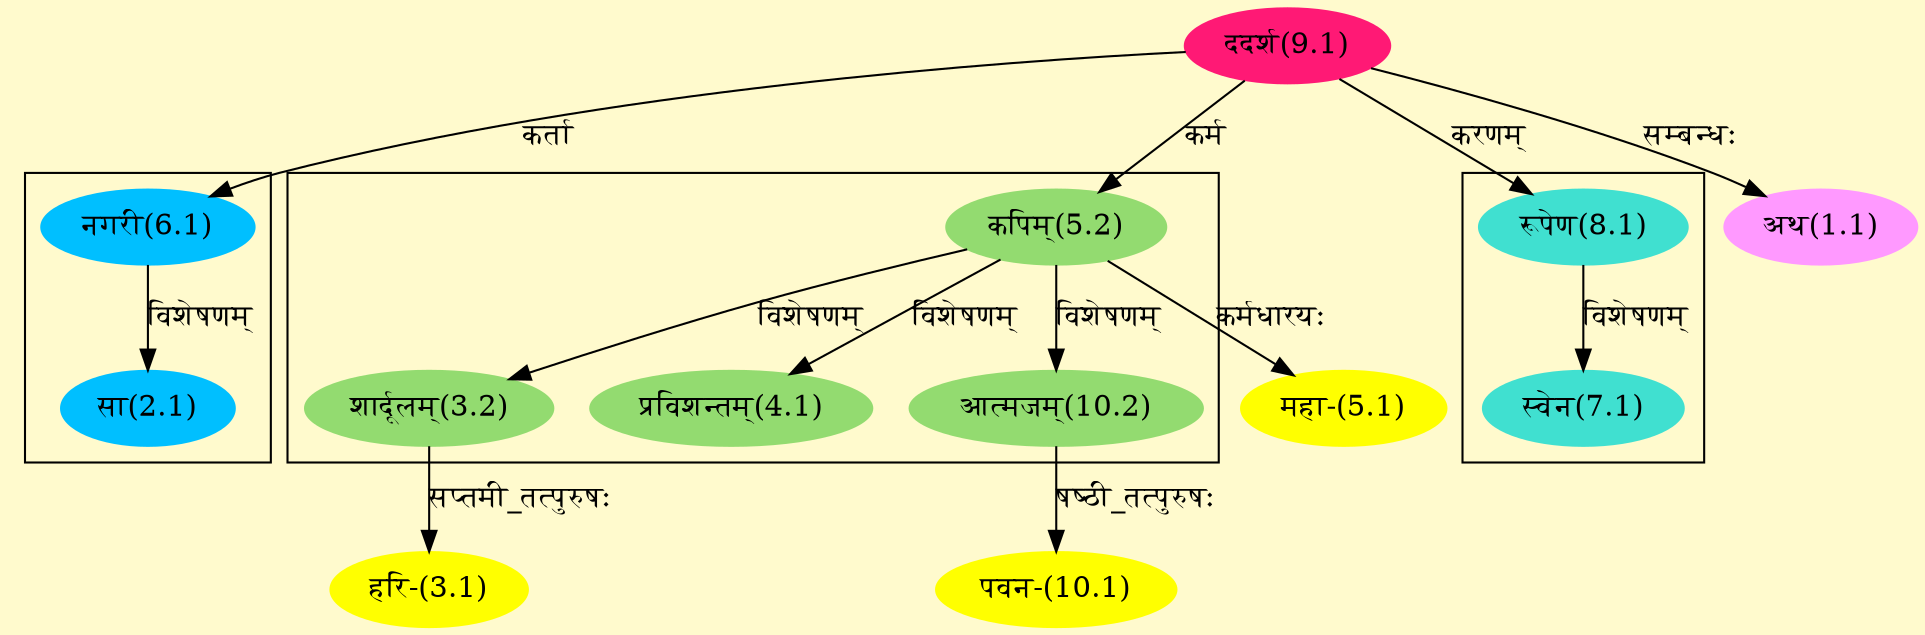 digraph G{
rankdir=BT;
 compound=true;
 bgcolor="lemonchiffon1";

subgraph cluster_1{
Node2_1 [style=filled, color="#00BFFF" label = "सा(2.1)"]
Node6_1 [style=filled, color="#00BFFF" label = "नगरी(6.1)"]

}

subgraph cluster_2{
Node3_2 [style=filled, color="#93DB70" label = "शार्दूलम्(3.2)"]
Node5_2 [style=filled, color="#93DB70" label = "कपिम्(5.2)"]
Node4_1 [style=filled, color="#93DB70" label = "प्रविशन्तम्(4.1)"]
Node10_2 [style=filled, color="#93DB70" label = "आत्मजम्(10.2)"]

}

subgraph cluster_3{
Node7_1 [style=filled, color="#40E0D0" label = "स्वेन(7.1)"]
Node8_1 [style=filled, color="#40E0D0" label = "रूपेण(8.1)"]

}
Node1_1 [style=filled, color="#FF99FF" label = "अथ(1.1)"]
Node9_1 [style=filled, color="#FF1975" label = "ददर्श(9.1)"]
Node3_1 [style=filled, color="#FFFF00" label = "हरि-(3.1)"]
Node3_2 [style=filled, color="#93DB70" label = "शार्दूलम्(3.2)"]
Node5_1 [style=filled, color="#FFFF00" label = "महा-(5.1)"]
Node5_2 [style=filled, color="#93DB70" label = "कपिम्(5.2)"]
Node6_1 [style=filled, color="#00BFFF" label = "नगरी(6.1)"]
Node8_1 [style=filled, color="#40E0D0" label = "रूपेण(8.1)"]
Node [style=filled, color="" label = "()"]
Node10_1 [style=filled, color="#FFFF00" label = "पवन-(10.1)"]
Node10_2 [style=filled, color="#93DB70" label = "आत्मजम्(10.2)"]
/* Start of Relations section */

Node1_1 -> Node9_1 [  label="सम्बन्धः"  dir="back" ]
Node2_1 -> Node6_1 [  label="विशेषणम्"  dir="back" ]
Node3_1 -> Node3_2 [  label="सप्तमी_तत्पुरुषः"  dir="back" ]
Node3_2 -> Node5_2 [  label="विशेषणम्"  dir="back" ]
Node4_1 -> Node5_2 [  label="विशेषणम्"  dir="back" ]
Node5_1 -> Node5_2 [  label="कर्मधारयः"  dir="back" ]
Node5_2 -> Node9_1 [  label="कर्म"  dir="back" ]
Node6_1 -> Node9_1 [  label="कर्ता"  dir="back" ]
Node7_1 -> Node8_1 [  label="विशेषणम्"  dir="back" ]
Node8_1 -> Node9_1 [  label="करणम्"  dir="back" ]
Node10_1 -> Node10_2 [  label="षष्ठी_तत्पुरुषः"  dir="back" ]
Node10_2 -> Node5_2 [  label="विशेषणम्"  dir="back" ]
}
